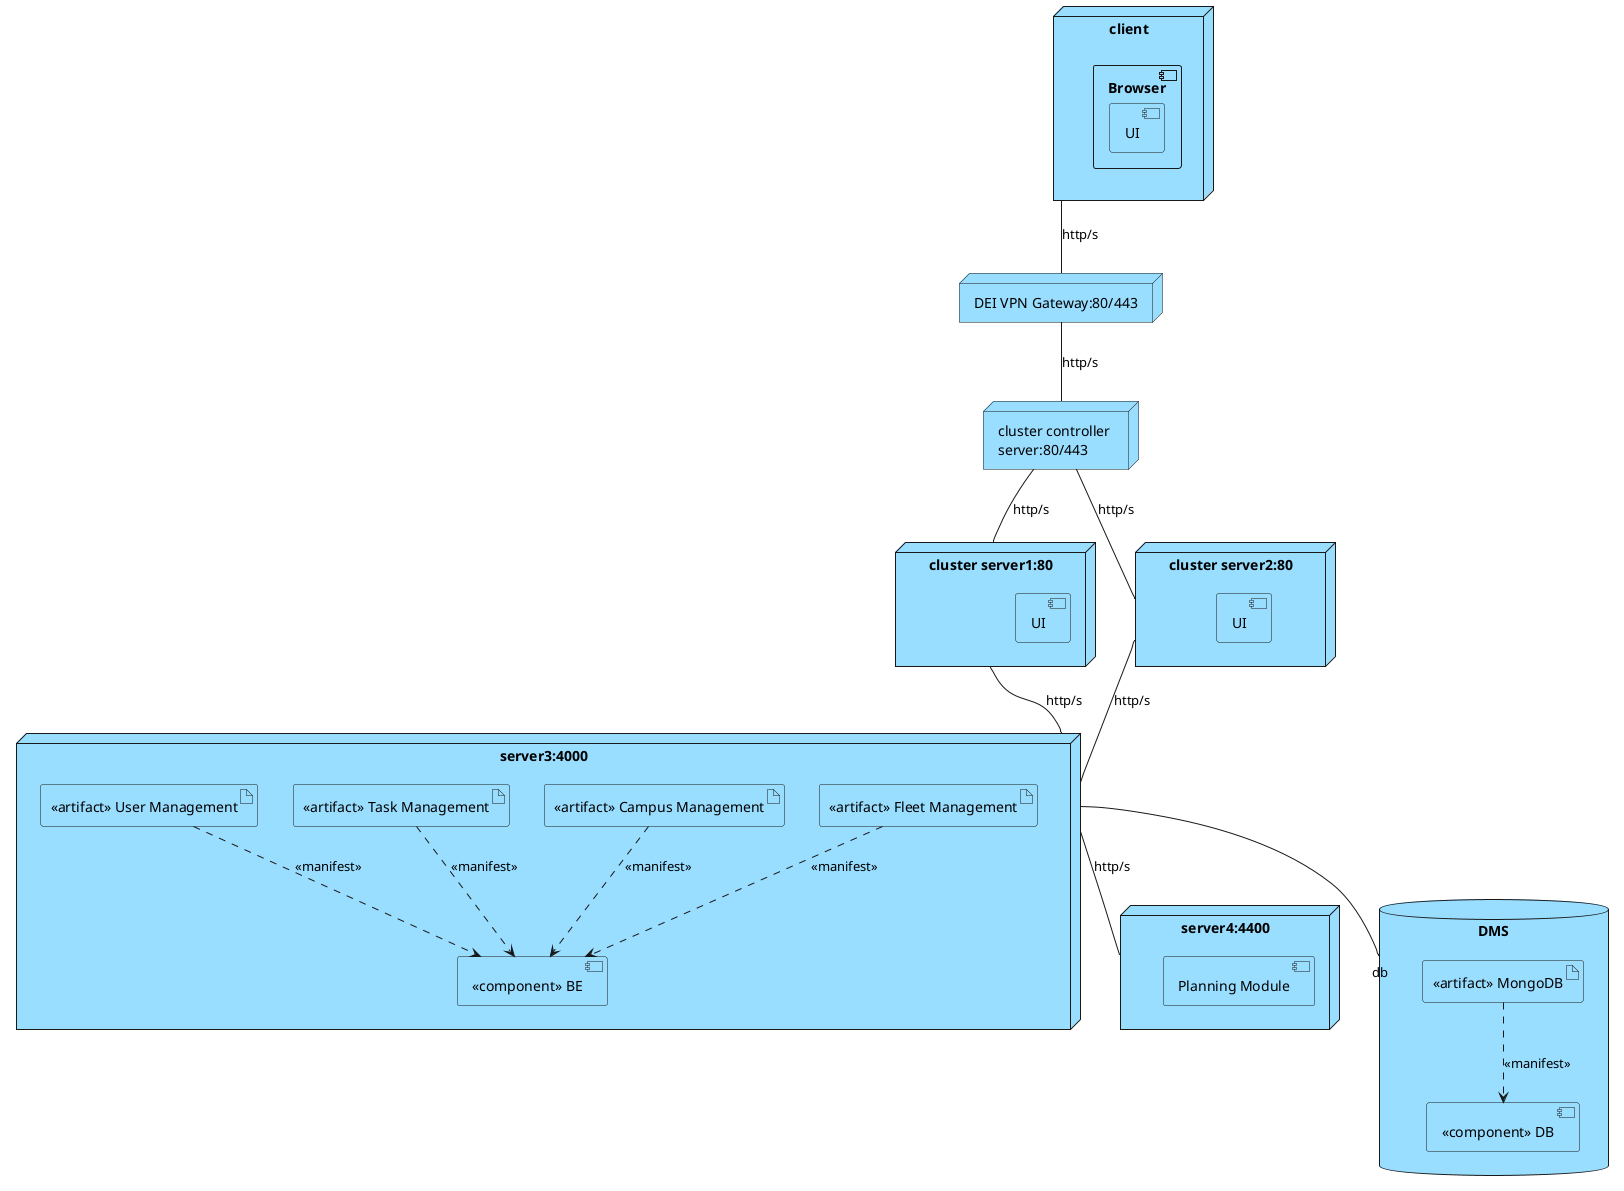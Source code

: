 @startuml Map_MD_IVL3_Physical

<style>
node {
    BackgroundColor #99ddff
}
component {
    BackgroundColor #99ddff
}
database {
    BackgroundColor #99ddff
}
artifact {
    BackgroundColor #99ddff
}

</style>

node "client" as local {
    component Browser{
        component UI as ui
    }
}

node "DEI VPN Gateway:80/443" as DeiVpnGateway{
}
node "cluster controller \nserver:80/443" as controller{
}
node "cluster server1:80" as server1{
    component UI as ui1 {
        ' artifact "<<artifact>> UI" as a_ui1
    }
}
node "cluster server2:80" as server2{
    component UI as ui2 {
        ' artifact "<<artifact>> UI" as a_ui2
    }
}

node "server3:4000" as server3{
    artifact "<<artifact>> Fleet Management" as a_fleet
    artifact "<<artifact>> Campus Management" as a_campus
    artifact "<<artifact>> Task Management" as a_task
    artifact "<<artifact>> User Management" as a_user

    component "<<component>> BE" as c_be

    a_fleet -[dashed]-> c_be : <<manifest>>
    a_campus -[dashed]-> c_be : <<manifest>>
    a_task -[dashed]-> c_be : <<manifest>>
    a_user -[dashed]-> c_be : <<manifest>>
}

node "server4:4400" as server4{
    component "Planning Module" as planning {
        ' artifact "<<artifact>> Planning Module" as a_planning
    }
}

database DMS {
    artifact "<<artifact>> MongoDB" as a_db
    component "<<component>> DB" as c_db

    a_db -[dashed]-> c_db : <<manifest>>
}
local -- DeiVpnGateway : http/s
DeiVpnGateway -- controller : http/s
controller -- server1 : http/s
controller -- server2 : http/s
server1 -- server3 : http/s
server2 -- server3 : http/s
server3 -- "db" DMS
server4 -up- server3 : http/s

@enduml